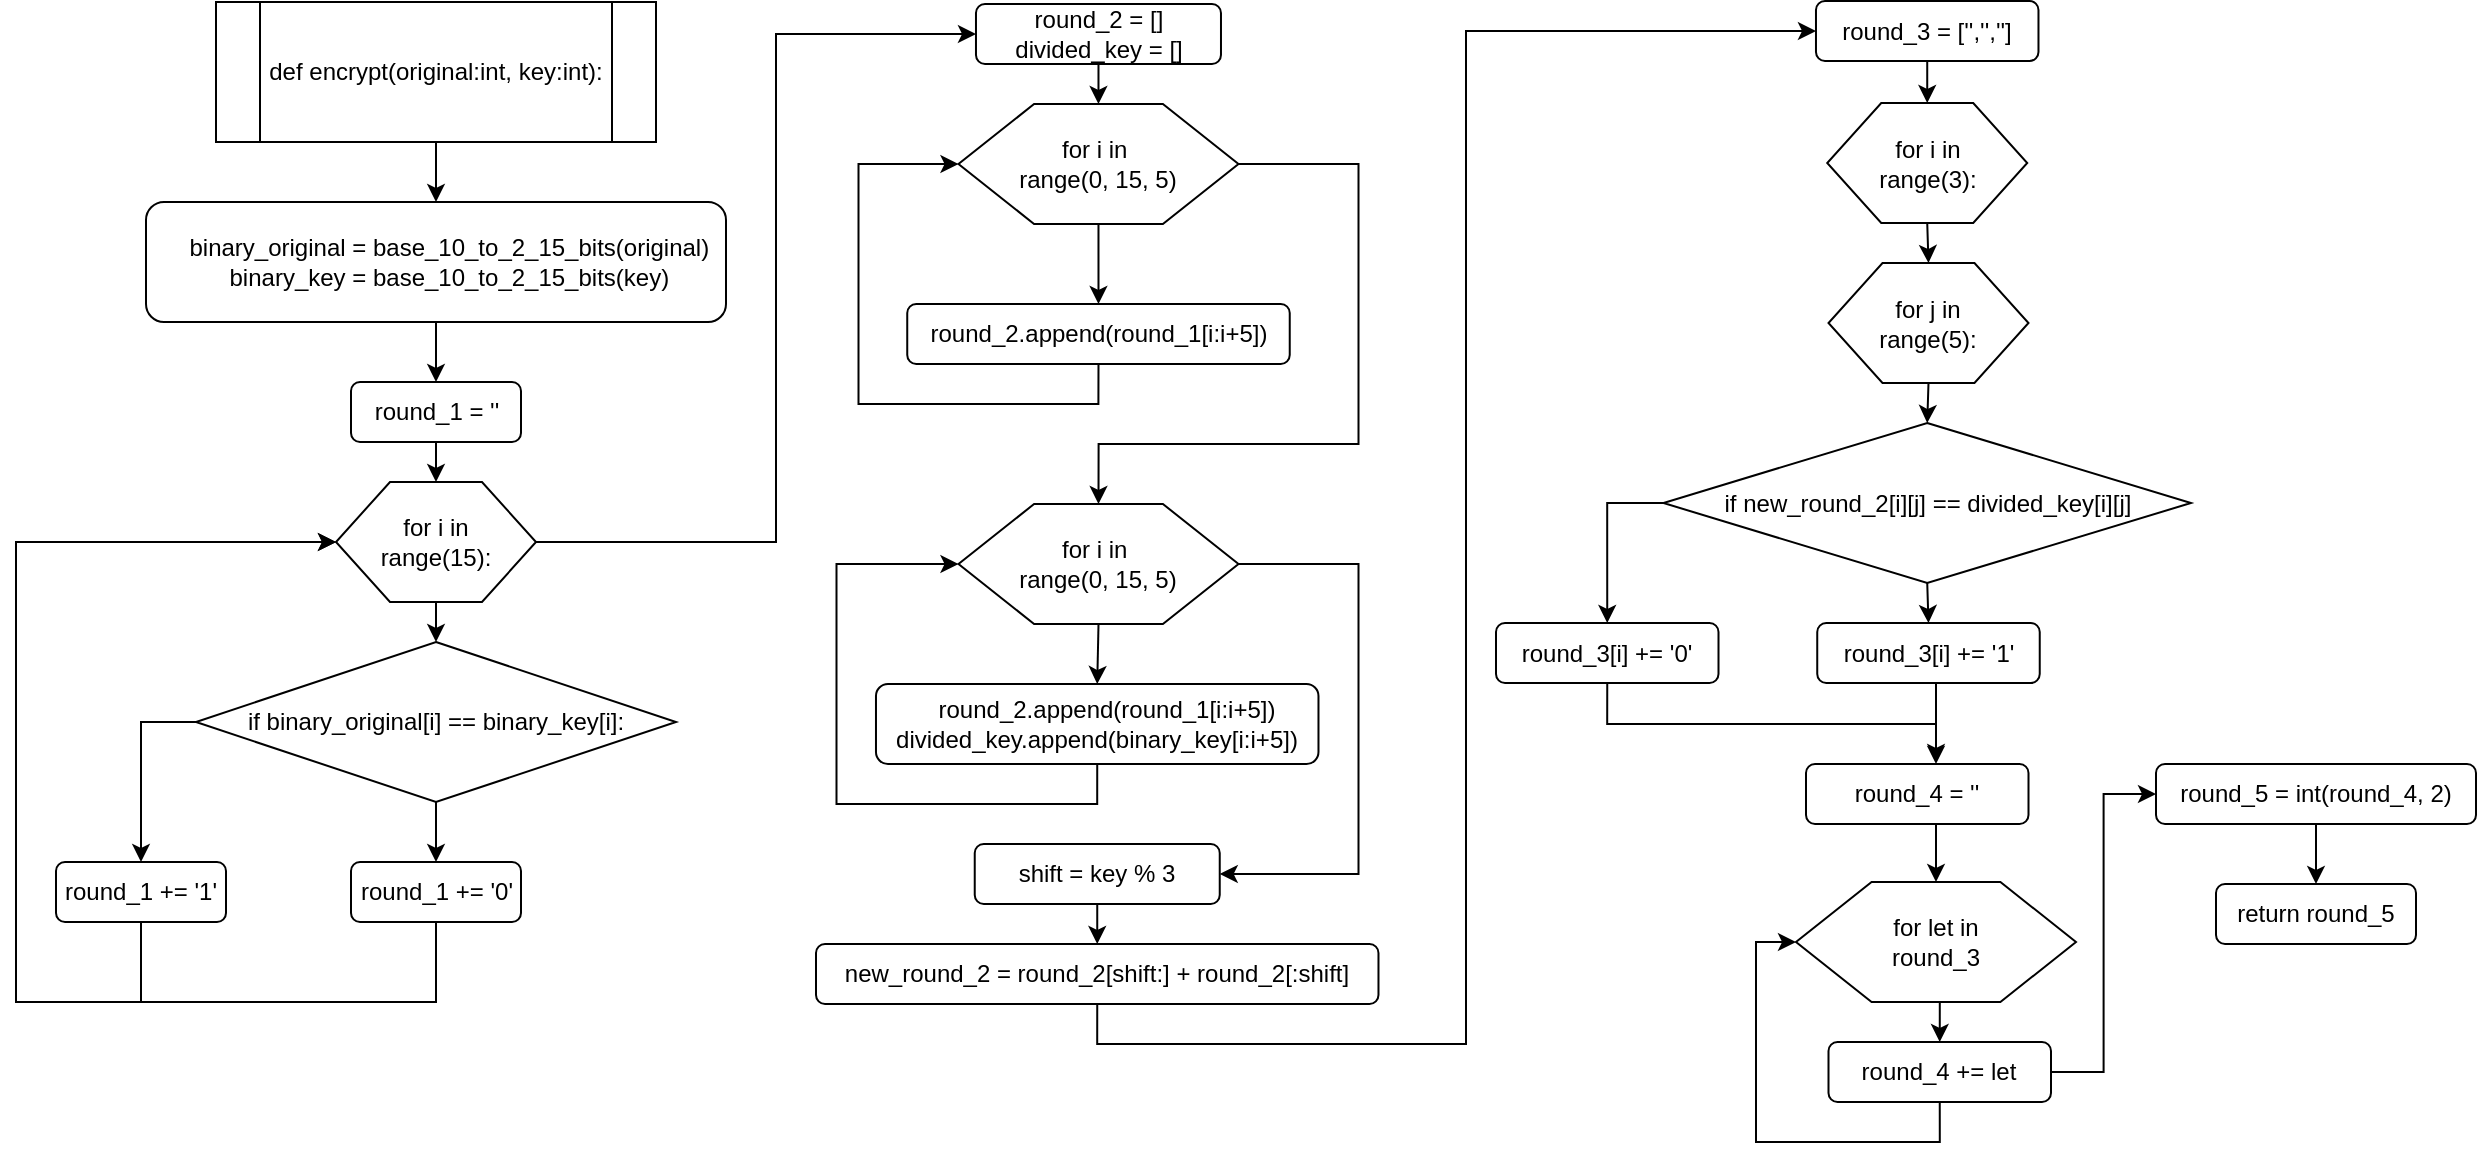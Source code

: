 <mxfile version="24.7.16">
  <diagram id="C5RBs43oDa-KdzZeNtuy" name="Page-1">
    <mxGraphModel dx="2206" dy="1145" grid="1" gridSize="10" guides="1" tooltips="1" connect="1" arrows="1" fold="1" page="1" pageScale="1" pageWidth="827" pageHeight="1169" math="0" shadow="0">
      <root>
        <mxCell id="WIyWlLk6GJQsqaUBKTNV-0" />
        <mxCell id="WIyWlLk6GJQsqaUBKTNV-1" parent="WIyWlLk6GJQsqaUBKTNV-0" />
        <mxCell id="J2dyGMC0eDG8jGoPul1R-4" style="edgeStyle=orthogonalEdgeStyle;rounded=0;orthogonalLoop=1;jettySize=auto;html=1;exitX=0.5;exitY=1;exitDx=0;exitDy=0;entryX=0.5;entryY=0;entryDx=0;entryDy=0;" edge="1" parent="WIyWlLk6GJQsqaUBKTNV-1" source="J2dyGMC0eDG8jGoPul1R-1" target="J2dyGMC0eDG8jGoPul1R-3">
          <mxGeometry relative="1" as="geometry" />
        </mxCell>
        <mxCell id="J2dyGMC0eDG8jGoPul1R-1" value="def encrypt(original:int, key:int):" style="shape=process;whiteSpace=wrap;html=1;backgroundOutline=1;" vertex="1" parent="WIyWlLk6GJQsqaUBKTNV-1">
          <mxGeometry x="160" y="110" width="220" height="70" as="geometry" />
        </mxCell>
        <mxCell id="J2dyGMC0eDG8jGoPul1R-6" style="edgeStyle=orthogonalEdgeStyle;rounded=0;orthogonalLoop=1;jettySize=auto;html=1;exitX=0.5;exitY=1;exitDx=0;exitDy=0;" edge="1" parent="WIyWlLk6GJQsqaUBKTNV-1" source="J2dyGMC0eDG8jGoPul1R-3" target="J2dyGMC0eDG8jGoPul1R-5">
          <mxGeometry relative="1" as="geometry" />
        </mxCell>
        <mxCell id="J2dyGMC0eDG8jGoPul1R-3" value="&amp;nbsp;&amp;nbsp;&amp;nbsp; binary_original = base_10_to_2_15_bits(original) &lt;br&gt;&amp;nbsp;&amp;nbsp;&amp;nbsp; binary_key = base_10_to_2_15_bits(key)" style="rounded=1;whiteSpace=wrap;html=1;" vertex="1" parent="WIyWlLk6GJQsqaUBKTNV-1">
          <mxGeometry x="125" y="210" width="290" height="60" as="geometry" />
        </mxCell>
        <mxCell id="J2dyGMC0eDG8jGoPul1R-12" style="edgeStyle=orthogonalEdgeStyle;rounded=0;orthogonalLoop=1;jettySize=auto;html=1;exitX=0.5;exitY=1;exitDx=0;exitDy=0;entryX=0.5;entryY=0;entryDx=0;entryDy=0;" edge="1" parent="WIyWlLk6GJQsqaUBKTNV-1" source="J2dyGMC0eDG8jGoPul1R-5" target="J2dyGMC0eDG8jGoPul1R-8">
          <mxGeometry relative="1" as="geometry" />
        </mxCell>
        <mxCell id="J2dyGMC0eDG8jGoPul1R-5" value="round_1 = &#39;&#39;" style="rounded=1;whiteSpace=wrap;html=1;" vertex="1" parent="WIyWlLk6GJQsqaUBKTNV-1">
          <mxGeometry x="227.5" y="300" width="85" height="30" as="geometry" />
        </mxCell>
        <mxCell id="J2dyGMC0eDG8jGoPul1R-10" value="" style="group" vertex="1" connectable="0" parent="WIyWlLk6GJQsqaUBKTNV-1">
          <mxGeometry x="220" y="350" width="100" height="60" as="geometry" />
        </mxCell>
        <mxCell id="J2dyGMC0eDG8jGoPul1R-8" value="" style="verticalLabelPosition=bottom;verticalAlign=top;html=1;shape=hexagon;perimeter=hexagonPerimeter2;arcSize=6;size=0.27;" vertex="1" parent="J2dyGMC0eDG8jGoPul1R-10">
          <mxGeometry width="100" height="60" as="geometry" />
        </mxCell>
        <mxCell id="J2dyGMC0eDG8jGoPul1R-9" value="for i in range(15):" style="text;html=1;align=center;verticalAlign=middle;whiteSpace=wrap;rounded=0;" vertex="1" parent="J2dyGMC0eDG8jGoPul1R-10">
          <mxGeometry x="20" y="15" width="60" height="30" as="geometry" />
        </mxCell>
        <mxCell id="J2dyGMC0eDG8jGoPul1R-19" style="edgeStyle=orthogonalEdgeStyle;rounded=0;orthogonalLoop=1;jettySize=auto;html=1;exitX=0;exitY=0.5;exitDx=0;exitDy=0;entryX=0.5;entryY=0;entryDx=0;entryDy=0;" edge="1" parent="WIyWlLk6GJQsqaUBKTNV-1" source="J2dyGMC0eDG8jGoPul1R-13" target="J2dyGMC0eDG8jGoPul1R-17">
          <mxGeometry relative="1" as="geometry" />
        </mxCell>
        <mxCell id="J2dyGMC0eDG8jGoPul1R-20" style="edgeStyle=orthogonalEdgeStyle;rounded=0;orthogonalLoop=1;jettySize=auto;html=1;exitX=0.5;exitY=1;exitDx=0;exitDy=0;entryX=0.5;entryY=0;entryDx=0;entryDy=0;" edge="1" parent="WIyWlLk6GJQsqaUBKTNV-1" source="J2dyGMC0eDG8jGoPul1R-13" target="J2dyGMC0eDG8jGoPul1R-15">
          <mxGeometry relative="1" as="geometry" />
        </mxCell>
        <mxCell id="J2dyGMC0eDG8jGoPul1R-13" value="if binary_original[i] == binary_key[i]:" style="rhombus;whiteSpace=wrap;html=1;" vertex="1" parent="WIyWlLk6GJQsqaUBKTNV-1">
          <mxGeometry x="150" y="430" width="240" height="80" as="geometry" />
        </mxCell>
        <mxCell id="J2dyGMC0eDG8jGoPul1R-14" style="edgeStyle=orthogonalEdgeStyle;rounded=0;orthogonalLoop=1;jettySize=auto;html=1;exitX=0.5;exitY=1;exitDx=0;exitDy=0;entryX=0.5;entryY=0;entryDx=0;entryDy=0;" edge="1" parent="WIyWlLk6GJQsqaUBKTNV-1" source="J2dyGMC0eDG8jGoPul1R-8" target="J2dyGMC0eDG8jGoPul1R-13">
          <mxGeometry relative="1" as="geometry" />
        </mxCell>
        <mxCell id="J2dyGMC0eDG8jGoPul1R-47" style="edgeStyle=orthogonalEdgeStyle;rounded=0;orthogonalLoop=1;jettySize=auto;html=1;exitX=0.5;exitY=1;exitDx=0;exitDy=0;entryX=0;entryY=0.5;entryDx=0;entryDy=0;" edge="1" parent="WIyWlLk6GJQsqaUBKTNV-1" source="J2dyGMC0eDG8jGoPul1R-15" target="J2dyGMC0eDG8jGoPul1R-8">
          <mxGeometry relative="1" as="geometry">
            <Array as="points">
              <mxPoint x="270" y="610" />
              <mxPoint x="60" y="610" />
              <mxPoint x="60" y="380" />
            </Array>
          </mxGeometry>
        </mxCell>
        <mxCell id="J2dyGMC0eDG8jGoPul1R-15" value="round_1 += &#39;0&#39;" style="rounded=1;whiteSpace=wrap;html=1;" vertex="1" parent="WIyWlLk6GJQsqaUBKTNV-1">
          <mxGeometry x="227.5" y="540" width="85" height="30" as="geometry" />
        </mxCell>
        <mxCell id="J2dyGMC0eDG8jGoPul1R-48" style="edgeStyle=orthogonalEdgeStyle;rounded=0;orthogonalLoop=1;jettySize=auto;html=1;exitX=0.5;exitY=1;exitDx=0;exitDy=0;" edge="1" parent="WIyWlLk6GJQsqaUBKTNV-1" source="J2dyGMC0eDG8jGoPul1R-17">
          <mxGeometry relative="1" as="geometry">
            <mxPoint x="220" y="380" as="targetPoint" />
            <Array as="points">
              <mxPoint x="122" y="610" />
              <mxPoint x="60" y="610" />
              <mxPoint x="60" y="380" />
            </Array>
          </mxGeometry>
        </mxCell>
        <mxCell id="J2dyGMC0eDG8jGoPul1R-17" value="round_1 += &#39;1&#39;" style="rounded=1;whiteSpace=wrap;html=1;" vertex="1" parent="WIyWlLk6GJQsqaUBKTNV-1">
          <mxGeometry x="80" y="540" width="85" height="30" as="geometry" />
        </mxCell>
        <mxCell id="J2dyGMC0eDG8jGoPul1R-29" style="edgeStyle=orthogonalEdgeStyle;rounded=0;orthogonalLoop=1;jettySize=auto;html=1;exitX=0.5;exitY=1;exitDx=0;exitDy=0;entryX=0.5;entryY=0;entryDx=0;entryDy=0;" edge="1" parent="WIyWlLk6GJQsqaUBKTNV-1" source="J2dyGMC0eDG8jGoPul1R-21" target="J2dyGMC0eDG8jGoPul1R-25">
          <mxGeometry relative="1" as="geometry" />
        </mxCell>
        <mxCell id="J2dyGMC0eDG8jGoPul1R-21" value="round_2 = []&lt;br&gt;divided_key = []" style="rounded=1;whiteSpace=wrap;html=1;" vertex="1" parent="WIyWlLk6GJQsqaUBKTNV-1">
          <mxGeometry x="539.99" y="111" width="122.5" height="30" as="geometry" />
        </mxCell>
        <mxCell id="J2dyGMC0eDG8jGoPul1R-24" value="" style="group" vertex="1" connectable="0" parent="WIyWlLk6GJQsqaUBKTNV-1">
          <mxGeometry x="531.24" y="161" width="140" height="60" as="geometry" />
        </mxCell>
        <mxCell id="J2dyGMC0eDG8jGoPul1R-25" value="" style="verticalLabelPosition=bottom;verticalAlign=top;html=1;shape=hexagon;perimeter=hexagonPerimeter2;arcSize=6;size=0.27;" vertex="1" parent="J2dyGMC0eDG8jGoPul1R-24">
          <mxGeometry width="140" height="60" as="geometry" />
        </mxCell>
        <mxCell id="J2dyGMC0eDG8jGoPul1R-26" value="&lt;div&gt;for i in&amp;nbsp;&lt;/div&gt;&lt;div&gt;range(0, 15, 5)&lt;/div&gt;" style="text;html=1;align=center;verticalAlign=middle;whiteSpace=wrap;rounded=0;" vertex="1" parent="J2dyGMC0eDG8jGoPul1R-24">
          <mxGeometry x="28" y="15" width="84" height="30" as="geometry" />
        </mxCell>
        <mxCell id="J2dyGMC0eDG8jGoPul1R-32" style="edgeStyle=orthogonalEdgeStyle;rounded=0;orthogonalLoop=1;jettySize=auto;html=1;exitX=0.5;exitY=1;exitDx=0;exitDy=0;entryX=0;entryY=0.5;entryDx=0;entryDy=0;" edge="1" parent="WIyWlLk6GJQsqaUBKTNV-1" source="J2dyGMC0eDG8jGoPul1R-30" target="J2dyGMC0eDG8jGoPul1R-25">
          <mxGeometry relative="1" as="geometry">
            <Array as="points">
              <mxPoint x="601.24" y="311" />
              <mxPoint x="481.24" y="311" />
              <mxPoint x="481.24" y="191" />
            </Array>
          </mxGeometry>
        </mxCell>
        <mxCell id="J2dyGMC0eDG8jGoPul1R-30" value="round_2.append(round_1[i:i+5])" style="rounded=1;whiteSpace=wrap;html=1;" vertex="1" parent="WIyWlLk6GJQsqaUBKTNV-1">
          <mxGeometry x="505.62" y="261" width="191.25" height="30" as="geometry" />
        </mxCell>
        <mxCell id="J2dyGMC0eDG8jGoPul1R-31" style="edgeStyle=orthogonalEdgeStyle;rounded=0;orthogonalLoop=1;jettySize=auto;html=1;exitX=0.5;exitY=1;exitDx=0;exitDy=0;entryX=0.5;entryY=0;entryDx=0;entryDy=0;" edge="1" parent="WIyWlLk6GJQsqaUBKTNV-1" source="J2dyGMC0eDG8jGoPul1R-25" target="J2dyGMC0eDG8jGoPul1R-30">
          <mxGeometry relative="1" as="geometry" />
        </mxCell>
        <mxCell id="J2dyGMC0eDG8jGoPul1R-33" value="" style="group" vertex="1" connectable="0" parent="WIyWlLk6GJQsqaUBKTNV-1">
          <mxGeometry x="531.25" y="361" width="140" height="60" as="geometry" />
        </mxCell>
        <mxCell id="J2dyGMC0eDG8jGoPul1R-34" value="" style="verticalLabelPosition=bottom;verticalAlign=top;html=1;shape=hexagon;perimeter=hexagonPerimeter2;arcSize=6;size=0.27;" vertex="1" parent="J2dyGMC0eDG8jGoPul1R-33">
          <mxGeometry width="140" height="60" as="geometry" />
        </mxCell>
        <mxCell id="J2dyGMC0eDG8jGoPul1R-35" value="&lt;div&gt;for i in&amp;nbsp;&lt;/div&gt;&lt;div&gt;range(0, 15, 5)&lt;/div&gt;" style="text;html=1;align=center;verticalAlign=middle;whiteSpace=wrap;rounded=0;" vertex="1" parent="J2dyGMC0eDG8jGoPul1R-33">
          <mxGeometry x="28" y="15" width="84" height="30" as="geometry" />
        </mxCell>
        <mxCell id="J2dyGMC0eDG8jGoPul1R-36" style="edgeStyle=orthogonalEdgeStyle;rounded=0;orthogonalLoop=1;jettySize=auto;html=1;exitX=1;exitY=0.5;exitDx=0;exitDy=0;entryX=0.5;entryY=0;entryDx=0;entryDy=0;" edge="1" parent="WIyWlLk6GJQsqaUBKTNV-1" source="J2dyGMC0eDG8jGoPul1R-25" target="J2dyGMC0eDG8jGoPul1R-34">
          <mxGeometry relative="1" as="geometry">
            <Array as="points">
              <mxPoint x="731.24" y="191" />
              <mxPoint x="731.24" y="331" />
              <mxPoint x="601.24" y="331" />
            </Array>
          </mxGeometry>
        </mxCell>
        <mxCell id="J2dyGMC0eDG8jGoPul1R-39" style="edgeStyle=orthogonalEdgeStyle;rounded=0;orthogonalLoop=1;jettySize=auto;html=1;exitX=0.5;exitY=1;exitDx=0;exitDy=0;" edge="1" parent="WIyWlLk6GJQsqaUBKTNV-1" source="J2dyGMC0eDG8jGoPul1R-37">
          <mxGeometry relative="1" as="geometry">
            <mxPoint x="531.24" y="391" as="targetPoint" />
            <Array as="points">
              <mxPoint x="600.24" y="511" />
              <mxPoint x="470.24" y="511" />
              <mxPoint x="470.24" y="391" />
            </Array>
          </mxGeometry>
        </mxCell>
        <mxCell id="J2dyGMC0eDG8jGoPul1R-37" value="&amp;nbsp;&amp;nbsp;&amp;nbsp;&amp;nbsp;&amp;nbsp;&amp;nbsp;&amp;nbsp; round_2.append(round_1[i:i+5])&amp;nbsp;&amp;nbsp;&amp;nbsp;&amp;nbsp;&amp;nbsp; divided_key.append(binary_key[i:i+5])" style="rounded=1;whiteSpace=wrap;html=1;" vertex="1" parent="WIyWlLk6GJQsqaUBKTNV-1">
          <mxGeometry x="489.99" y="451" width="221.25" height="40" as="geometry" />
        </mxCell>
        <mxCell id="J2dyGMC0eDG8jGoPul1R-38" style="edgeStyle=orthogonalEdgeStyle;rounded=0;orthogonalLoop=1;jettySize=auto;html=1;exitX=0.5;exitY=1;exitDx=0;exitDy=0;entryX=0.5;entryY=0;entryDx=0;entryDy=0;" edge="1" parent="WIyWlLk6GJQsqaUBKTNV-1" source="J2dyGMC0eDG8jGoPul1R-34" target="J2dyGMC0eDG8jGoPul1R-37">
          <mxGeometry relative="1" as="geometry" />
        </mxCell>
        <mxCell id="J2dyGMC0eDG8jGoPul1R-43" style="edgeStyle=orthogonalEdgeStyle;rounded=0;orthogonalLoop=1;jettySize=auto;html=1;exitX=0.5;exitY=1;exitDx=0;exitDy=0;entryX=0.5;entryY=0;entryDx=0;entryDy=0;" edge="1" parent="WIyWlLk6GJQsqaUBKTNV-1" source="J2dyGMC0eDG8jGoPul1R-40" target="J2dyGMC0eDG8jGoPul1R-42">
          <mxGeometry relative="1" as="geometry" />
        </mxCell>
        <mxCell id="J2dyGMC0eDG8jGoPul1R-40" value="shift = key % 3" style="rounded=1;whiteSpace=wrap;html=1;" vertex="1" parent="WIyWlLk6GJQsqaUBKTNV-1">
          <mxGeometry x="539.37" y="531" width="122.5" height="30" as="geometry" />
        </mxCell>
        <mxCell id="J2dyGMC0eDG8jGoPul1R-41" style="edgeStyle=orthogonalEdgeStyle;rounded=0;orthogonalLoop=1;jettySize=auto;html=1;exitX=1;exitY=0.5;exitDx=0;exitDy=0;entryX=1;entryY=0.5;entryDx=0;entryDy=0;" edge="1" parent="WIyWlLk6GJQsqaUBKTNV-1" source="J2dyGMC0eDG8jGoPul1R-34" target="J2dyGMC0eDG8jGoPul1R-40">
          <mxGeometry relative="1" as="geometry">
            <Array as="points">
              <mxPoint x="731.24" y="391" />
              <mxPoint x="731.24" y="546" />
            </Array>
          </mxGeometry>
        </mxCell>
        <mxCell id="J2dyGMC0eDG8jGoPul1R-67" style="edgeStyle=orthogonalEdgeStyle;rounded=0;orthogonalLoop=1;jettySize=auto;html=1;exitX=0.5;exitY=1;exitDx=0;exitDy=0;entryX=0;entryY=0.5;entryDx=0;entryDy=0;" edge="1" parent="WIyWlLk6GJQsqaUBKTNV-1" source="J2dyGMC0eDG8jGoPul1R-42" target="J2dyGMC0eDG8jGoPul1R-44">
          <mxGeometry relative="1" as="geometry">
            <Array as="points">
              <mxPoint x="601" y="631" />
              <mxPoint x="785" y="631" />
              <mxPoint x="785" y="125" />
            </Array>
          </mxGeometry>
        </mxCell>
        <mxCell id="J2dyGMC0eDG8jGoPul1R-42" value="new_round_2 = round_2[shift:] + round_2[:shift]" style="rounded=1;whiteSpace=wrap;html=1;" vertex="1" parent="WIyWlLk6GJQsqaUBKTNV-1">
          <mxGeometry x="460" y="581" width="281.24" height="30" as="geometry" />
        </mxCell>
        <mxCell id="J2dyGMC0eDG8jGoPul1R-56" style="edgeStyle=orthogonalEdgeStyle;rounded=0;orthogonalLoop=1;jettySize=auto;html=1;exitX=0.5;exitY=1;exitDx=0;exitDy=0;entryX=0.5;entryY=0;entryDx=0;entryDy=0;" edge="1" parent="WIyWlLk6GJQsqaUBKTNV-1" source="J2dyGMC0eDG8jGoPul1R-44" target="J2dyGMC0eDG8jGoPul1R-51">
          <mxGeometry relative="1" as="geometry" />
        </mxCell>
        <mxCell id="J2dyGMC0eDG8jGoPul1R-44" value="round_3 = [&#39;&#39;,&#39;&#39;,&#39;&#39;]" style="rounded=1;whiteSpace=wrap;html=1;" vertex="1" parent="WIyWlLk6GJQsqaUBKTNV-1">
          <mxGeometry x="959.99" y="109.5" width="111.25" height="30" as="geometry" />
        </mxCell>
        <mxCell id="J2dyGMC0eDG8jGoPul1R-49" style="edgeStyle=orthogonalEdgeStyle;rounded=0;orthogonalLoop=1;jettySize=auto;html=1;exitX=1;exitY=0.5;exitDx=0;exitDy=0;entryX=0;entryY=0.5;entryDx=0;entryDy=0;" edge="1" parent="WIyWlLk6GJQsqaUBKTNV-1" source="J2dyGMC0eDG8jGoPul1R-8" target="J2dyGMC0eDG8jGoPul1R-21">
          <mxGeometry relative="1" as="geometry">
            <Array as="points">
              <mxPoint x="440" y="380" />
              <mxPoint x="440" y="126" />
            </Array>
          </mxGeometry>
        </mxCell>
        <mxCell id="J2dyGMC0eDG8jGoPul1R-50" value="" style="group" vertex="1" connectable="0" parent="WIyWlLk6GJQsqaUBKTNV-1">
          <mxGeometry x="965.62" y="160.5" width="100" height="60" as="geometry" />
        </mxCell>
        <mxCell id="J2dyGMC0eDG8jGoPul1R-51" value="" style="verticalLabelPosition=bottom;verticalAlign=top;html=1;shape=hexagon;perimeter=hexagonPerimeter2;arcSize=6;size=0.27;" vertex="1" parent="J2dyGMC0eDG8jGoPul1R-50">
          <mxGeometry width="100" height="60" as="geometry" />
        </mxCell>
        <mxCell id="J2dyGMC0eDG8jGoPul1R-52" value="for i in range(3):" style="text;html=1;align=center;verticalAlign=middle;whiteSpace=wrap;rounded=0;" vertex="1" parent="J2dyGMC0eDG8jGoPul1R-50">
          <mxGeometry x="20" y="15" width="60" height="30" as="geometry" />
        </mxCell>
        <mxCell id="J2dyGMC0eDG8jGoPul1R-53" value="" style="group" vertex="1" connectable="0" parent="WIyWlLk6GJQsqaUBKTNV-1">
          <mxGeometry x="966.25" y="240.5" width="100" height="60" as="geometry" />
        </mxCell>
        <mxCell id="J2dyGMC0eDG8jGoPul1R-54" value="" style="verticalLabelPosition=bottom;verticalAlign=top;html=1;shape=hexagon;perimeter=hexagonPerimeter2;arcSize=6;size=0.27;" vertex="1" parent="J2dyGMC0eDG8jGoPul1R-53">
          <mxGeometry width="100" height="60" as="geometry" />
        </mxCell>
        <mxCell id="J2dyGMC0eDG8jGoPul1R-55" value="for j in range(5):" style="text;html=1;align=center;verticalAlign=middle;whiteSpace=wrap;rounded=0;" vertex="1" parent="J2dyGMC0eDG8jGoPul1R-53">
          <mxGeometry x="20" y="15" width="60" height="30" as="geometry" />
        </mxCell>
        <mxCell id="J2dyGMC0eDG8jGoPul1R-57" style="edgeStyle=orthogonalEdgeStyle;rounded=0;orthogonalLoop=1;jettySize=auto;html=1;exitX=0.5;exitY=1;exitDx=0;exitDy=0;entryX=0.5;entryY=0;entryDx=0;entryDy=0;" edge="1" parent="WIyWlLk6GJQsqaUBKTNV-1" source="J2dyGMC0eDG8jGoPul1R-51" target="J2dyGMC0eDG8jGoPul1R-54">
          <mxGeometry relative="1" as="geometry" />
        </mxCell>
        <mxCell id="J2dyGMC0eDG8jGoPul1R-61" style="edgeStyle=orthogonalEdgeStyle;rounded=0;orthogonalLoop=1;jettySize=auto;html=1;exitX=0.5;exitY=1;exitDx=0;exitDy=0;entryX=0.5;entryY=0;entryDx=0;entryDy=0;" edge="1" parent="WIyWlLk6GJQsqaUBKTNV-1" source="J2dyGMC0eDG8jGoPul1R-58" target="J2dyGMC0eDG8jGoPul1R-60">
          <mxGeometry relative="1" as="geometry" />
        </mxCell>
        <mxCell id="J2dyGMC0eDG8jGoPul1R-63" style="edgeStyle=orthogonalEdgeStyle;rounded=0;orthogonalLoop=1;jettySize=auto;html=1;exitX=0;exitY=0.5;exitDx=0;exitDy=0;entryX=0.5;entryY=0;entryDx=0;entryDy=0;" edge="1" parent="WIyWlLk6GJQsqaUBKTNV-1" source="J2dyGMC0eDG8jGoPul1R-58" target="J2dyGMC0eDG8jGoPul1R-62">
          <mxGeometry relative="1" as="geometry" />
        </mxCell>
        <mxCell id="J2dyGMC0eDG8jGoPul1R-58" value="if new_round_2[i][j] == divided_key[i][j]" style="rhombus;whiteSpace=wrap;html=1;" vertex="1" parent="WIyWlLk6GJQsqaUBKTNV-1">
          <mxGeometry x="883.74" y="320.5" width="263.75" height="80" as="geometry" />
        </mxCell>
        <mxCell id="J2dyGMC0eDG8jGoPul1R-59" style="edgeStyle=orthogonalEdgeStyle;rounded=0;orthogonalLoop=1;jettySize=auto;html=1;exitX=0.5;exitY=1;exitDx=0;exitDy=0;entryX=0.5;entryY=0;entryDx=0;entryDy=0;" edge="1" parent="WIyWlLk6GJQsqaUBKTNV-1" source="J2dyGMC0eDG8jGoPul1R-54" target="J2dyGMC0eDG8jGoPul1R-58">
          <mxGeometry relative="1" as="geometry" />
        </mxCell>
        <mxCell id="J2dyGMC0eDG8jGoPul1R-68" style="edgeStyle=orthogonalEdgeStyle;rounded=0;orthogonalLoop=1;jettySize=auto;html=1;exitX=0.5;exitY=1;exitDx=0;exitDy=0;" edge="1" parent="WIyWlLk6GJQsqaUBKTNV-1" source="J2dyGMC0eDG8jGoPul1R-60">
          <mxGeometry relative="1" as="geometry">
            <mxPoint x="1020" y="490.0" as="targetPoint" />
          </mxGeometry>
        </mxCell>
        <mxCell id="J2dyGMC0eDG8jGoPul1R-60" value="round_3[i] += &#39;1&#39;" style="rounded=1;whiteSpace=wrap;html=1;" vertex="1" parent="WIyWlLk6GJQsqaUBKTNV-1">
          <mxGeometry x="960.62" y="420.5" width="111.25" height="30" as="geometry" />
        </mxCell>
        <mxCell id="J2dyGMC0eDG8jGoPul1R-65" style="edgeStyle=orthogonalEdgeStyle;rounded=0;orthogonalLoop=1;jettySize=auto;html=1;exitX=0.5;exitY=1;exitDx=0;exitDy=0;" edge="1" parent="WIyWlLk6GJQsqaUBKTNV-1" source="J2dyGMC0eDG8jGoPul1R-62" target="J2dyGMC0eDG8jGoPul1R-64">
          <mxGeometry relative="1" as="geometry">
            <Array as="points">
              <mxPoint x="856" y="471" />
              <mxPoint x="1020" y="471" />
            </Array>
          </mxGeometry>
        </mxCell>
        <mxCell id="J2dyGMC0eDG8jGoPul1R-62" value="round_3[i] += &#39;0&#39;" style="rounded=1;whiteSpace=wrap;html=1;" vertex="1" parent="WIyWlLk6GJQsqaUBKTNV-1">
          <mxGeometry x="800" y="420.5" width="111.25" height="30" as="geometry" />
        </mxCell>
        <mxCell id="J2dyGMC0eDG8jGoPul1R-72" style="edgeStyle=orthogonalEdgeStyle;rounded=0;orthogonalLoop=1;jettySize=auto;html=1;exitX=0.5;exitY=1;exitDx=0;exitDy=0;entryX=0.5;entryY=0;entryDx=0;entryDy=0;" edge="1" parent="WIyWlLk6GJQsqaUBKTNV-1" source="J2dyGMC0eDG8jGoPul1R-64" target="J2dyGMC0eDG8jGoPul1R-70">
          <mxGeometry relative="1" as="geometry" />
        </mxCell>
        <mxCell id="J2dyGMC0eDG8jGoPul1R-64" value="round_4 = &#39;&#39;" style="rounded=1;whiteSpace=wrap;html=1;" vertex="1" parent="WIyWlLk6GJQsqaUBKTNV-1">
          <mxGeometry x="955" y="491" width="111.25" height="30" as="geometry" />
        </mxCell>
        <mxCell id="J2dyGMC0eDG8jGoPul1R-69" value="" style="group" vertex="1" connectable="0" parent="WIyWlLk6GJQsqaUBKTNV-1">
          <mxGeometry x="950" y="550" width="140" height="60" as="geometry" />
        </mxCell>
        <mxCell id="J2dyGMC0eDG8jGoPul1R-70" value="" style="verticalLabelPosition=bottom;verticalAlign=top;html=1;shape=hexagon;perimeter=hexagonPerimeter2;arcSize=6;size=0.27;" vertex="1" parent="J2dyGMC0eDG8jGoPul1R-69">
          <mxGeometry width="140" height="60" as="geometry" />
        </mxCell>
        <mxCell id="J2dyGMC0eDG8jGoPul1R-71" value="for let in round_3" style="text;html=1;align=center;verticalAlign=middle;whiteSpace=wrap;rounded=0;" vertex="1" parent="J2dyGMC0eDG8jGoPul1R-69">
          <mxGeometry x="28" y="15" width="84" height="30" as="geometry" />
        </mxCell>
        <mxCell id="J2dyGMC0eDG8jGoPul1R-75" style="edgeStyle=orthogonalEdgeStyle;rounded=0;orthogonalLoop=1;jettySize=auto;html=1;exitX=0.5;exitY=1;exitDx=0;exitDy=0;entryX=0;entryY=0.5;entryDx=0;entryDy=0;" edge="1" parent="WIyWlLk6GJQsqaUBKTNV-1" source="J2dyGMC0eDG8jGoPul1R-73" target="J2dyGMC0eDG8jGoPul1R-70">
          <mxGeometry relative="1" as="geometry" />
        </mxCell>
        <mxCell id="J2dyGMC0eDG8jGoPul1R-86" style="edgeStyle=orthogonalEdgeStyle;rounded=0;orthogonalLoop=1;jettySize=auto;html=1;exitX=1;exitY=0.5;exitDx=0;exitDy=0;entryX=0;entryY=0.5;entryDx=0;entryDy=0;" edge="1" parent="WIyWlLk6GJQsqaUBKTNV-1" source="J2dyGMC0eDG8jGoPul1R-73" target="J2dyGMC0eDG8jGoPul1R-85">
          <mxGeometry relative="1" as="geometry" />
        </mxCell>
        <mxCell id="J2dyGMC0eDG8jGoPul1R-73" value="round_4 += let" style="rounded=1;whiteSpace=wrap;html=1;" vertex="1" parent="WIyWlLk6GJQsqaUBKTNV-1">
          <mxGeometry x="966.25" y="630" width="111.25" height="30" as="geometry" />
        </mxCell>
        <mxCell id="J2dyGMC0eDG8jGoPul1R-74" style="edgeStyle=orthogonalEdgeStyle;rounded=0;orthogonalLoop=1;jettySize=auto;html=1;exitX=0.5;exitY=1;exitDx=0;exitDy=0;entryX=0.5;entryY=0;entryDx=0;entryDy=0;" edge="1" parent="WIyWlLk6GJQsqaUBKTNV-1" source="J2dyGMC0eDG8jGoPul1R-70" target="J2dyGMC0eDG8jGoPul1R-73">
          <mxGeometry relative="1" as="geometry" />
        </mxCell>
        <mxCell id="J2dyGMC0eDG8jGoPul1R-89" style="edgeStyle=orthogonalEdgeStyle;rounded=0;orthogonalLoop=1;jettySize=auto;html=1;exitX=0.5;exitY=1;exitDx=0;exitDy=0;entryX=0.5;entryY=0;entryDx=0;entryDy=0;" edge="1" parent="WIyWlLk6GJQsqaUBKTNV-1" source="J2dyGMC0eDG8jGoPul1R-85" target="J2dyGMC0eDG8jGoPul1R-87">
          <mxGeometry relative="1" as="geometry" />
        </mxCell>
        <mxCell id="J2dyGMC0eDG8jGoPul1R-85" value="round_5 = int(round_4, 2)" style="rounded=1;whiteSpace=wrap;html=1;" vertex="1" parent="WIyWlLk6GJQsqaUBKTNV-1">
          <mxGeometry x="1130" y="491" width="160" height="30" as="geometry" />
        </mxCell>
        <mxCell id="J2dyGMC0eDG8jGoPul1R-87" value="return round_5" style="rounded=1;whiteSpace=wrap;html=1;" vertex="1" parent="WIyWlLk6GJQsqaUBKTNV-1">
          <mxGeometry x="1160" y="551" width="100" height="30" as="geometry" />
        </mxCell>
      </root>
    </mxGraphModel>
  </diagram>
</mxfile>
